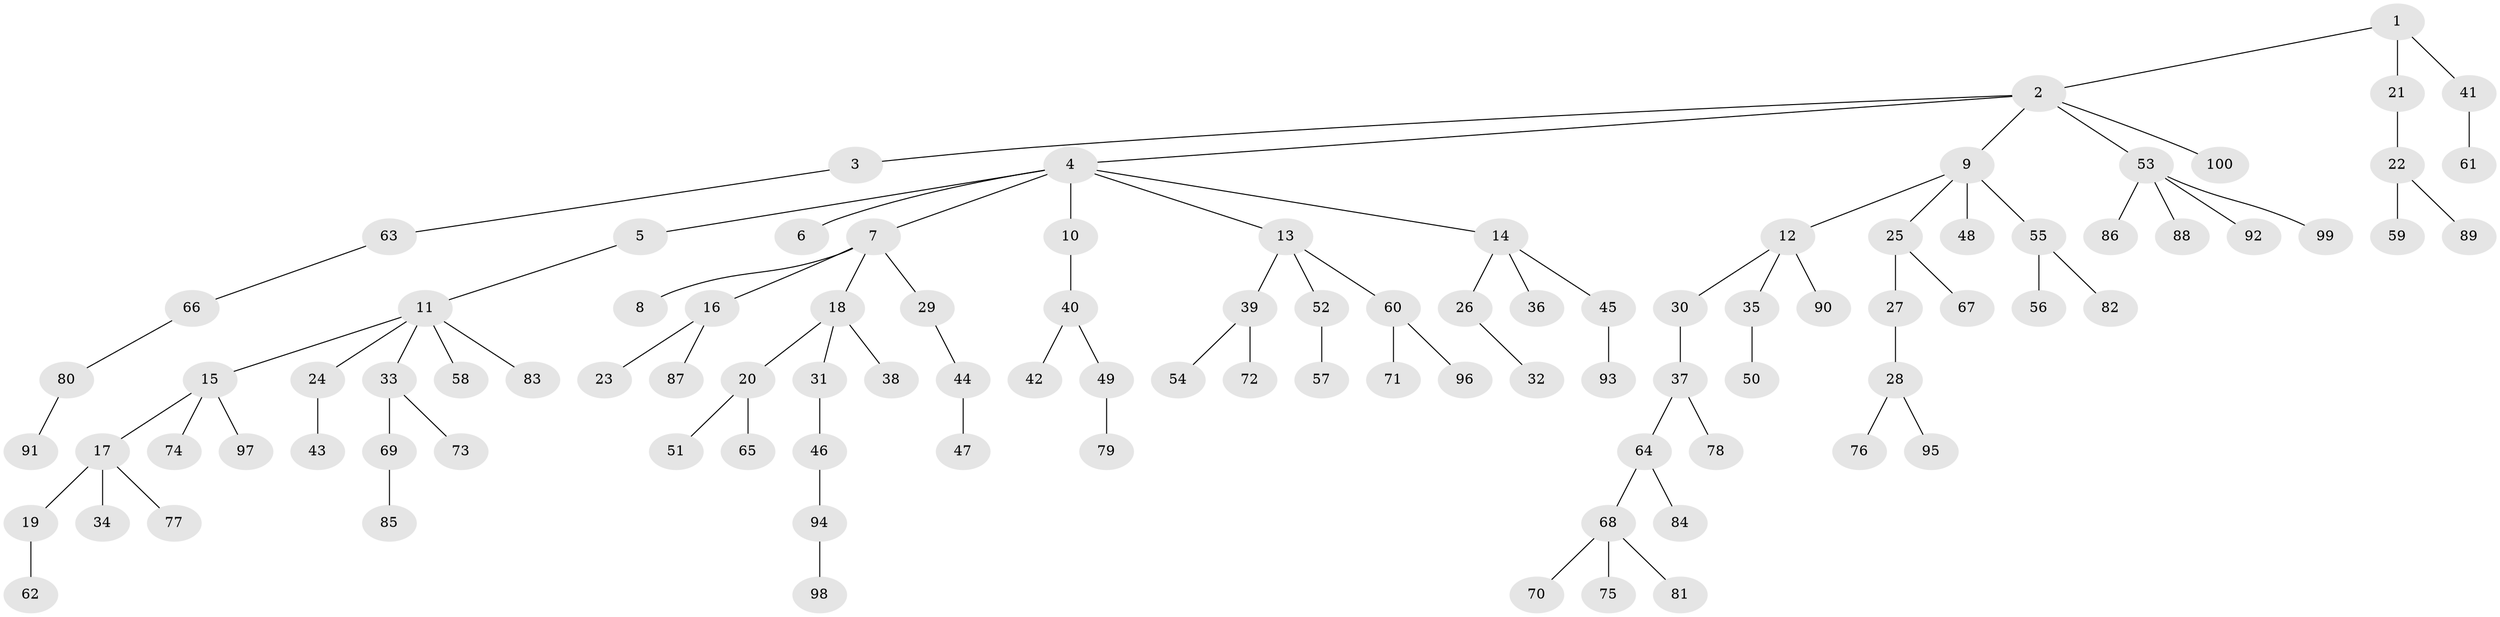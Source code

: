 // Generated by graph-tools (version 1.1) at 2025/11/02/21/25 10:11:10]
// undirected, 100 vertices, 99 edges
graph export_dot {
graph [start="1"]
  node [color=gray90,style=filled];
  1;
  2;
  3;
  4;
  5;
  6;
  7;
  8;
  9;
  10;
  11;
  12;
  13;
  14;
  15;
  16;
  17;
  18;
  19;
  20;
  21;
  22;
  23;
  24;
  25;
  26;
  27;
  28;
  29;
  30;
  31;
  32;
  33;
  34;
  35;
  36;
  37;
  38;
  39;
  40;
  41;
  42;
  43;
  44;
  45;
  46;
  47;
  48;
  49;
  50;
  51;
  52;
  53;
  54;
  55;
  56;
  57;
  58;
  59;
  60;
  61;
  62;
  63;
  64;
  65;
  66;
  67;
  68;
  69;
  70;
  71;
  72;
  73;
  74;
  75;
  76;
  77;
  78;
  79;
  80;
  81;
  82;
  83;
  84;
  85;
  86;
  87;
  88;
  89;
  90;
  91;
  92;
  93;
  94;
  95;
  96;
  97;
  98;
  99;
  100;
  1 -- 2;
  1 -- 21;
  1 -- 41;
  2 -- 3;
  2 -- 4;
  2 -- 9;
  2 -- 53;
  2 -- 100;
  3 -- 63;
  4 -- 5;
  4 -- 6;
  4 -- 7;
  4 -- 10;
  4 -- 13;
  4 -- 14;
  5 -- 11;
  7 -- 8;
  7 -- 16;
  7 -- 18;
  7 -- 29;
  9 -- 12;
  9 -- 25;
  9 -- 48;
  9 -- 55;
  10 -- 40;
  11 -- 15;
  11 -- 24;
  11 -- 33;
  11 -- 58;
  11 -- 83;
  12 -- 30;
  12 -- 35;
  12 -- 90;
  13 -- 39;
  13 -- 52;
  13 -- 60;
  14 -- 26;
  14 -- 36;
  14 -- 45;
  15 -- 17;
  15 -- 74;
  15 -- 97;
  16 -- 23;
  16 -- 87;
  17 -- 19;
  17 -- 34;
  17 -- 77;
  18 -- 20;
  18 -- 31;
  18 -- 38;
  19 -- 62;
  20 -- 51;
  20 -- 65;
  21 -- 22;
  22 -- 59;
  22 -- 89;
  24 -- 43;
  25 -- 27;
  25 -- 67;
  26 -- 32;
  27 -- 28;
  28 -- 76;
  28 -- 95;
  29 -- 44;
  30 -- 37;
  31 -- 46;
  33 -- 69;
  33 -- 73;
  35 -- 50;
  37 -- 64;
  37 -- 78;
  39 -- 54;
  39 -- 72;
  40 -- 42;
  40 -- 49;
  41 -- 61;
  44 -- 47;
  45 -- 93;
  46 -- 94;
  49 -- 79;
  52 -- 57;
  53 -- 86;
  53 -- 88;
  53 -- 92;
  53 -- 99;
  55 -- 56;
  55 -- 82;
  60 -- 71;
  60 -- 96;
  63 -- 66;
  64 -- 68;
  64 -- 84;
  66 -- 80;
  68 -- 70;
  68 -- 75;
  68 -- 81;
  69 -- 85;
  80 -- 91;
  94 -- 98;
}
